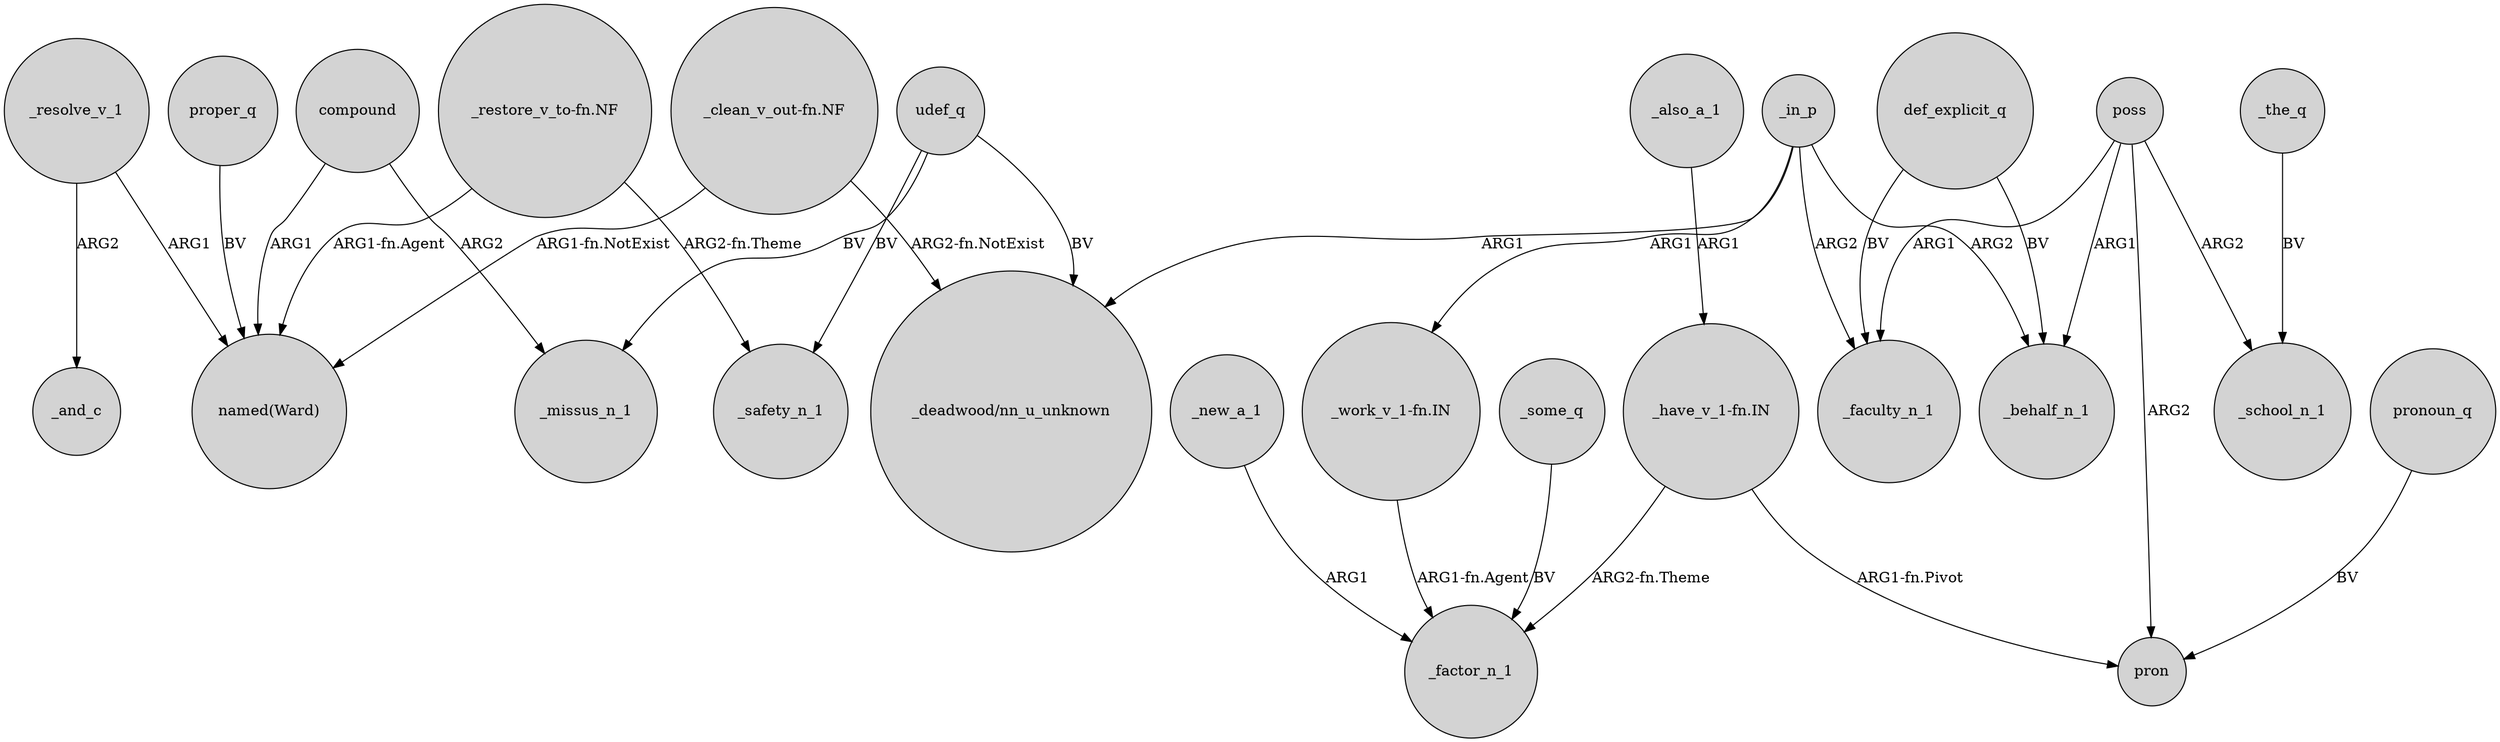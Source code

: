 digraph {
	node [shape=circle style=filled]
	_resolve_v_1 -> "named(Ward)" [label=ARG1]
	compound -> "named(Ward)" [label=ARG1]
	poss -> pron [label=ARG2]
	poss -> _faculty_n_1 [label=ARG1]
	poss -> _behalf_n_1 [label=ARG1]
	_some_q -> _factor_n_1 [label=BV]
	"_clean_v_out-fn.NF" -> "named(Ward)" [label="ARG1-fn.NotExist"]
	compound -> _missus_n_1 [label=ARG2]
	udef_q -> _missus_n_1 [label=BV]
	"_have_v_1-fn.IN" -> pron [label="ARG1-fn.Pivot"]
	_new_a_1 -> _factor_n_1 [label=ARG1]
	_the_q -> _school_n_1 [label=BV]
	def_explicit_q -> _behalf_n_1 [label=BV]
	"_restore_v_to-fn.NF" -> "named(Ward)" [label="ARG1-fn.Agent"]
	"_clean_v_out-fn.NF" -> "_deadwood/nn_u_unknown" [label="ARG2-fn.NotExist"]
	pronoun_q -> pron [label=BV]
	proper_q -> "named(Ward)" [label=BV]
	"_restore_v_to-fn.NF" -> _safety_n_1 [label="ARG2-fn.Theme"]
	_in_p -> "_deadwood/nn_u_unknown" [label=ARG1]
	def_explicit_q -> _faculty_n_1 [label=BV]
	"_have_v_1-fn.IN" -> _factor_n_1 [label="ARG2-fn.Theme"]
	_also_a_1 -> "_have_v_1-fn.IN" [label=ARG1]
	_in_p -> _behalf_n_1 [label=ARG2]
	udef_q -> _safety_n_1 [label=BV]
	_in_p -> _faculty_n_1 [label=ARG2]
	"_work_v_1-fn.IN" -> _factor_n_1 [label="ARG1-fn.Agent"]
	_resolve_v_1 -> _and_c [label=ARG2]
	udef_q -> "_deadwood/nn_u_unknown" [label=BV]
	_in_p -> "_work_v_1-fn.IN" [label=ARG1]
	poss -> _school_n_1 [label=ARG2]
}
